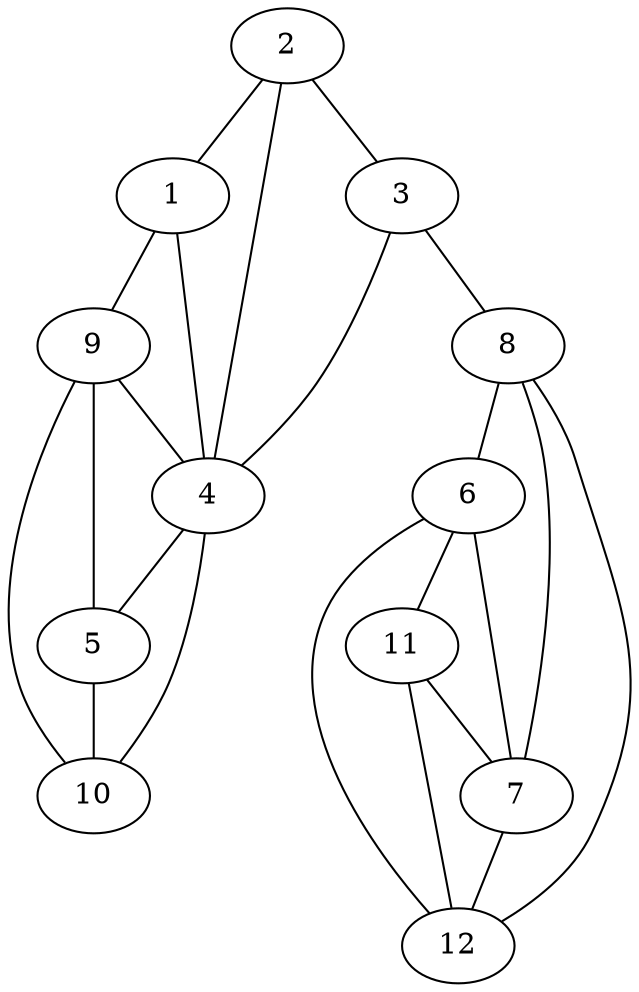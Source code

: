 graph pdb1ll8 {
	1	 [aaLength=7,
		sequence=KACGLLG,
		type=0];
	4	 [aaLength=4,
		sequence=ILVA,
		type=1];
	1 -- 4	 [distance0="14.49028",
		frequency=1,
		type0=1];
	9	 [aaLength=4,
		sequence=ILVA,
		type=1];
	1 -- 9	 [distance0="14.49028",
		frequency=1,
		type0=2];
	2	 [aaLength=6,
		sequence=KLTQFF,
		type=0];
	2 -- 1	 [distance0="21.28813",
		frequency=1,
		type0=2];
	3	 [aaLength=7,
		sequence=SDVVEAL,
		type=0];
	2 -- 3	 [distance0="12.35239",
		distance1="4.0",
		frequency=2,
		type0=1,
		type1=4];
	2 -- 4	 [distance0="22.21917",
		frequency=1,
		type0=3];
	3 -- 4	 [distance0="33.20211",
		frequency=1,
		type0=3];
	8	 [aaLength=3,
		sequence=VDI,
		type=1];
	3 -- 8	 [distance0="18.0",
		frequency=1,
		type0=4];
	5	 [aaLength=6,
		sequence=AIFTVD,
		type=1];
	4 -- 5	 [distance0="11.0",
		frequency=1,
		type0=2];
	10	 [aaLength=6,
		sequence=AIFTVD,
		type=1];
	5 -- 10	 [distance0="0.0",
		frequency=1,
		type0=5];
	6	 [aaLength=8,
		sequence=CCVVVLEP,
		type=1];
	7	 [aaLength=4,
		sequence=IPVS,
		type=1];
	6 -- 7	 [distance0="16.0",
		frequency=1,
		type0=3];
	11	 [aaLength=8,
		sequence=CCVVVLEP,
		type=1];
	6 -- 11	 [distance0="0.0",
		distance1="0.0",
		frequency=2,
		type0=1,
		type1=5];
	12	 [aaLength=2,
		sequence=MK,
		type=1];
	6 -- 12	 [distance0="10.0",
		frequency=1,
		type0=2];
	7 -- 12	 [distance0="6.0",
		distance1="2.0",
		frequency=2,
		type0=1,
		type1=4];
	8 -- 7	 [distance0="10.0",
		distance1="7.0",
		frequency=2,
		type0=1,
		type1=4];
	8 -- 6	 [distance0="26.0",
		frequency=1,
		type0=3];
	8 -- 12	 [distance0="16.0",
		frequency=1,
		type0=2];
	9 -- 4	 [distance0="0.0",
		frequency=1,
		type0=5];
	9 -- 5	 [distance0="11.0",
		frequency=1,
		type0=2];
	9 -- 10	 [distance0="11.0",
		frequency=1,
		type0=3];
	10 -- 4	 [distance0="11.0",
		frequency=1,
		type0=2];
	11 -- 7	 [distance0="16.0",
		frequency=1,
		type0=3];
	11 -- 12	 [distance0="10.0",
		frequency=1,
		type0=2];
}
